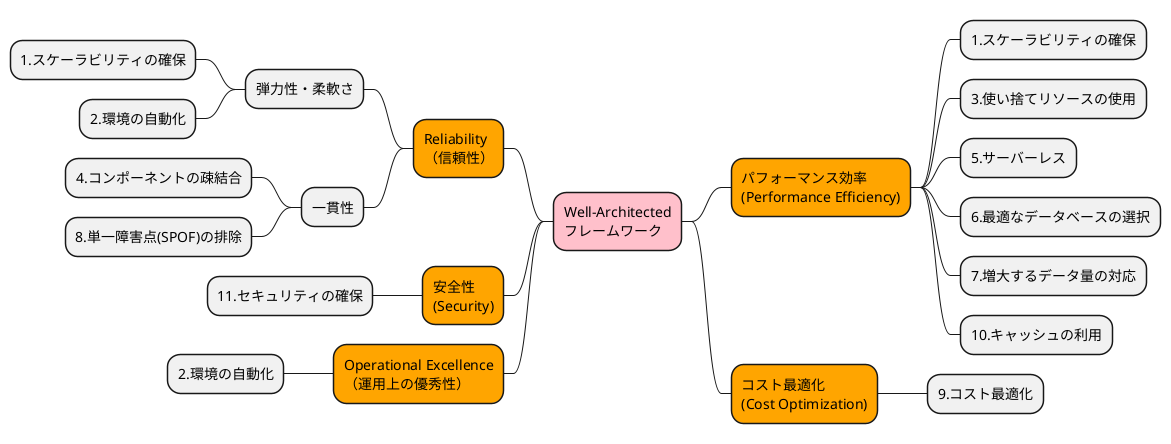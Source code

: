 @startmindmap
-[#Pink] Well-Architected\nフレームワーク

--[#Orange] Reliability\n（信頼性）
--- 弾力性・柔軟さ
---- 1.スケーラビリティの確保
---- 2.環境の自動化
--- 一貫性
---- 4.コンポーネントの疎結合
---- 8.単一障害点(SPOF)の排除

--[#Orange] 安全性\n(Security)
--- 11.セキュリティの確保

--[#Orange] Operational Excellence\n（運用上の優秀性）
--- 2.環境の自動化

++[#Orange] パフォーマンス効率\n(Performance Efficiency)
+++ 1.スケーラビリティの確保
+++ 3.使い捨てリソースの使用
+++ 5.サーバーレス
+++ 6.最適なデータベースの選択
+++ 7.増大するデータ量の対応
+++ 10.キャッシュの利用

++[#Orange] コスト最適化\n(Cost Optimization)
+++ 9.コスト最適化

@endmindmap
